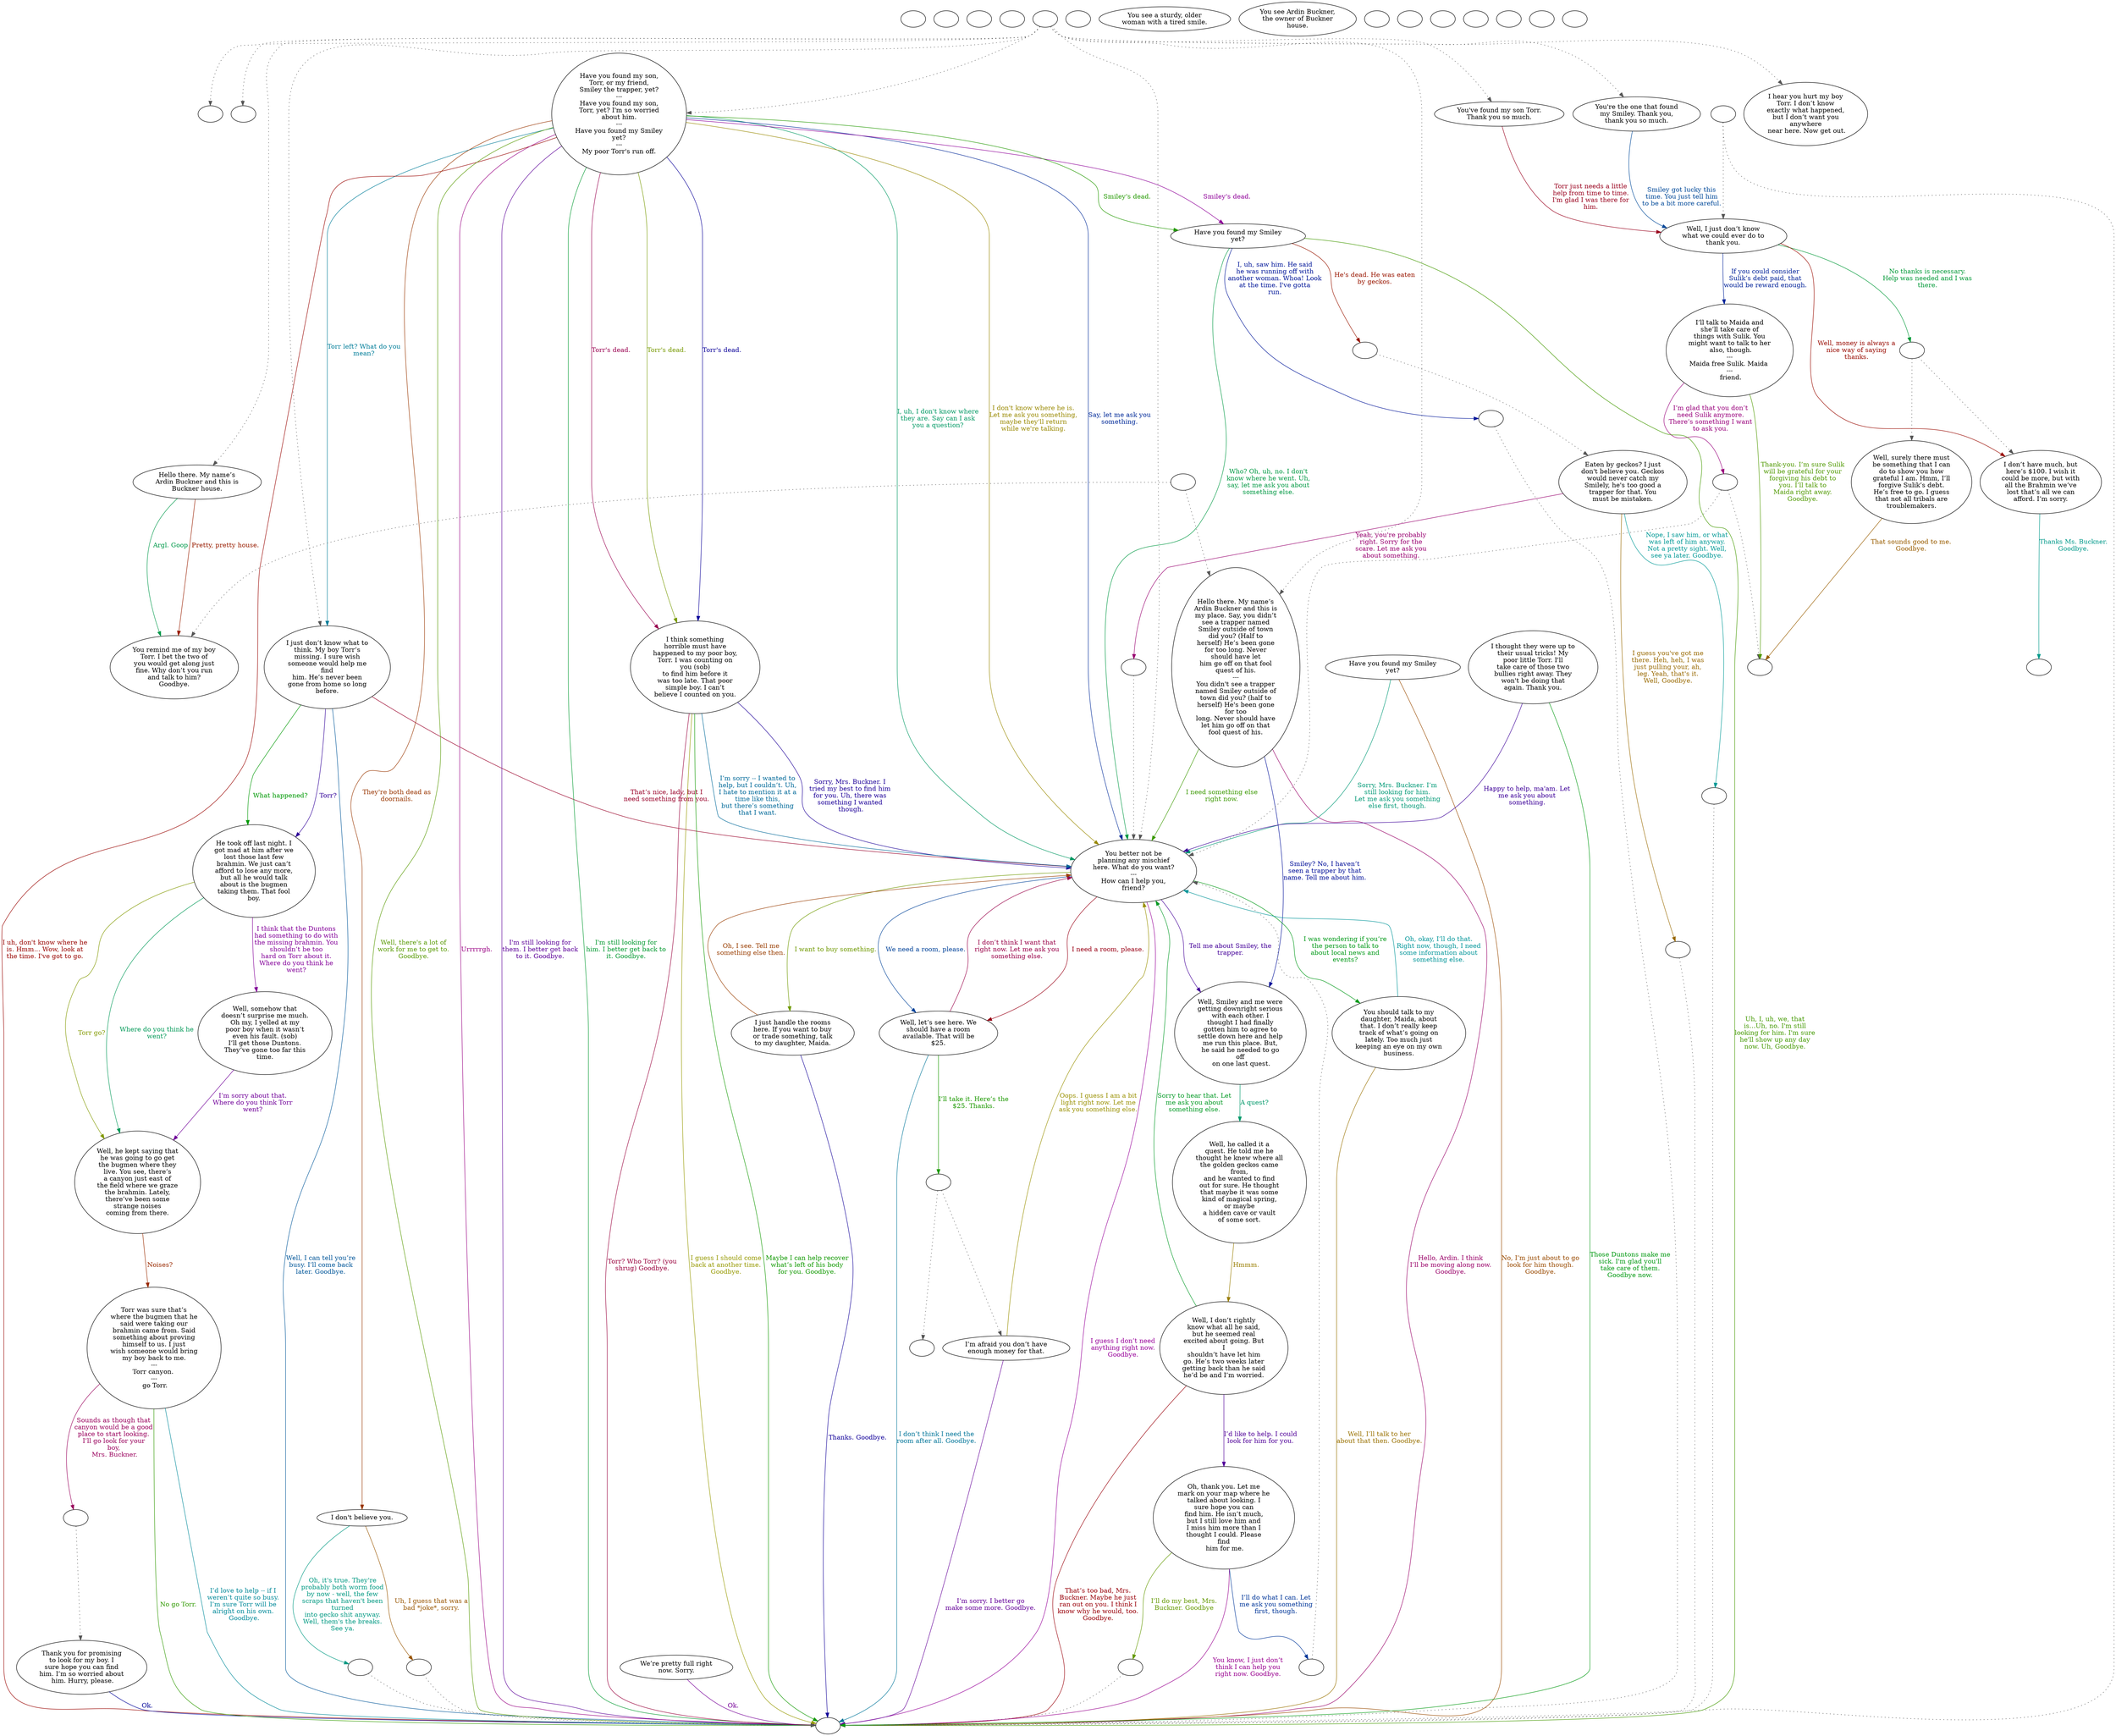 digraph KCARDIN {
  "checkPartyMembersNearDoor" [style=filled       fillcolor="#FFFFFF"       color="#000000"]
  "checkPartyMembersNearDoor" [label=""]
  "start" [style=filled       fillcolor="#FFFFFF"       color="#000000"]
  "start" [label=""]
  "critter_p_proc" [style=filled       fillcolor="#FFFFFF"       color="#000000"]
  "critter_p_proc" [label=""]
  "pickup_p_proc" [style=filled       fillcolor="#FFFFFF"       color="#000000"]
  "pickup_p_proc" [label=""]
  "talk_p_proc" [style=filled       fillcolor="#FFFFFF"       color="#000000"]
  "talk_p_proc" -> "Node998" [style=dotted color="#555555"]
  "talk_p_proc" -> "Node055" [style=dotted color="#555555"]
  "talk_p_proc" -> "Node003" [style=dotted color="#555555"]
  "talk_p_proc" -> "Node002" [style=dotted color="#555555"]
  "talk_p_proc" -> "Node017" [style=dotted color="#555555"]
  "talk_p_proc" -> "Node52a" [style=dotted color="#555555"]
  "talk_p_proc" -> "Node52b" [style=dotted color="#555555"]
  "talk_p_proc" -> "Node053" [style=dotted color="#555555"]
  "talk_p_proc" -> "Node005" [style=dotted color="#555555"]
  "talk_p_proc" -> "Node007" [style=dotted color="#555555"]
  "talk_p_proc" [label=""]
  "destroy_p_proc" [style=filled       fillcolor="#FFFFFF"       color="#000000"]
  "destroy_p_proc" [label=""]
  "look_at_p_proc" [style=filled       fillcolor="#FFFFFF"       color="#000000"]
  "look_at_p_proc" [label="You see a sturdy, older\nwoman with a tired smile."]
  "description_p_proc" [style=filled       fillcolor="#FFFFFF"       color="#000000"]
  "description_p_proc" [label="You see Ardin Buckner,\nthe owner of Buckner\nhouse."]
  "use_skill_on_p_proc" [style=filled       fillcolor="#FFFFFF"       color="#000000"]
  "use_skill_on_p_proc" [label=""]
  "combat_p_proc" [style=filled       fillcolor="#FFFFFF"       color="#000000"]
  "combat_p_proc" [label=""]
  "damage_p_proc" [style=filled       fillcolor="#FFFFFF"       color="#000000"]
  "damage_p_proc" [label=""]
  "map_enter_p_proc" [style=filled       fillcolor="#FFFFFF"       color="#000000"]
  "map_enter_p_proc" [label=""]
  "push_p_proc" [style=filled       fillcolor="#FFFFFF"       color="#000000"]
  "push_p_proc" [label=""]
  "Node910" [style=filled       fillcolor="#FFFFFF"       color="#000000"]
  "Node910" -> "Node920" [style=dotted color="#555555"]
  "Node910" -> "Node011" [style=dotted color="#555555"]
  "Node910" [label=""]
  "Node920" [style=filled       fillcolor="#FFFFFF"       color="#000000"]
  "Node920" [label=""]
  "Node930" [style=filled       fillcolor="#FFFFFF"       color="#000000"]
  "Node930" [label=""]
  "Node935" [style=filled       fillcolor="#FFFFFF"       color="#000000"]
  "Node935" -> "Node930" [style=dotted color="#555555"]
  "Node935" -> "Node007" [style=dotted color="#555555"]
  "Node935" [label=""]
  "Node940" [style=filled       fillcolor="#FFFFFF"       color="#000000"]
  "Node940" [label=""]
  "Node950" [style=filled       fillcolor="#FFFFFF"       color="#000000"]
  "Node950" -> "Node020" [style=dotted color="#555555"]
  "Node950" [label=""]
  "Node960" [style=filled       fillcolor="#FFFFFF"       color="#000000"]
  "Node960" -> "Node007" [style=dotted color="#555555"]
  "Node960" [label=""]
  "Node970" [style=filled       fillcolor="#FFFFFF"       color="#000000"]
  "Node970" -> "Node999" [style=dotted color="#555555"]
  "Node970" [label=""]
  "Node975" [style=filled       fillcolor="#FFFFFF"       color="#000000"]
  "Node975" -> "Node013" [style=dotted color="#555555"]
  "Node975" -> "Node999" [style=dotted color="#555555"]
  "Node975" [label=""]
  "Node980" [style=filled       fillcolor="#FFFFFF"       color="#000000"]
  "Node980" [label="We’re pretty full right\nnow. Sorry."]
  "Node980" -> "Node999" [label="Ok." color="#770099" fontcolor="#770099"]
  "Node995" [style=filled       fillcolor="#FFFFFF"       color="#000000"]
  "Node995" [label=""]
  "Node996" [style=filled       fillcolor="#FFFFFF"       color="#000000"]
  "Node996" [label=""]
  "Node997" [style=filled       fillcolor="#FFFFFF"       color="#000000"]
  "Node997" -> "Node004" [style=dotted color="#555555"]
  "Node997" -> "Node005" [style=dotted color="#555555"]
  "Node997" [label=""]
  "Node998" [style=filled       fillcolor="#FFFFFF"       color="#000000"]
  "Node998" [label=""]
  "Node999" [style=filled       fillcolor="#FFFFFF"       color="#000000"]
  "Node999" [label=""]
  "Node002" [style=filled       fillcolor="#FFFFFF"       color="#000000"]
  "Node002" [label="I hear you hurt my boy\nTorr. I don’t know\nexactly what happened,\nbut I don’t want you\nanywhere\n near here. Now get out."]
  "Node003" [style=filled       fillcolor="#FFFFFF"       color="#000000"]
  "Node003" [label="Hello there. My name’s\nArdin Buckner and this is\nBuckner house."]
  "Node003" -> "Node004" [label="Argl. Goop" color="#00994A" fontcolor="#00994A"]
  "Node003" -> "Node004" [label="Pretty, pretty house." color="#991E00" fontcolor="#991E00"]
  "Node004" [style=filled       fillcolor="#FFFFFF"       color="#000000"]
  "Node004" [label="You remind me of my boy\nTorr. I bet the two of\nyou would get along just\nfine. Why don’t you run\nand talk to him?\nGoodbye."]
  "Node005" [style=filled       fillcolor="#FFFFFF"       color="#000000"]
  "Node005" [label="Hello there. My name’s\nArdin Buckner and this is\nmy place. Say, you didn’t\nsee a trapper named\nSmiley outside of town\ndid you? (Half to\nherself) He’s been gone\nfor too long. Never\nshould have let\nhim go off on that fool\nquest of his.\n---\nYou didn't see a trapper\nnamed Smiley outside of\ntown did you? (half to\nherself) He's been gone\nfor too\nlong. Never should have\nlet him go off on that\nfool quest of his."]
  "Node005" -> "Node008" [label="Smiley? No, I haven’t\nseen a trapper by that\nname. Tell me about him." color="#000F99" fontcolor="#000F99"]
  "Node005" -> "Node007" [label="I need something else\nright now." color="#3B9900" fontcolor="#3B9900"]
  "Node005" -> "Node999" [label="Hello, Ardin. I think\nI’ll be moving along now.\nGoodbye." color="#990068" fontcolor="#990068"]
  "Node006" [style=filled       fillcolor="#FFFFFF"       color="#000000"]
  "Node006" [label="You should talk to my\ndaughter, Maida, about\nthat. I don’t really keep\ntrack of what’s going on\nlately. Too much just\nkeeping an eye on my own\nbusiness."]
  "Node006" -> "Node007" [label="Oh, okay, I’ll do that.\nRight now, though, I need\nsome information about\nsomething else." color="#009599" fontcolor="#009599"]
  "Node006" -> "Node999" [label="Well, I’ll talk to her\nabout that then. Goodbye." color="#997100" fontcolor="#997100"]
  "Node007" [style=filled       fillcolor="#FFFFFF"       color="#000000"]
  "Node007" [label="You better not be\nplanning any mischief\nhere. What do you want?\n---\nHow can I help you,\nfriend?"]
  "Node007" -> "Node008" [label="Tell me about Smiley, the\ntrapper." color="#440099" fontcolor="#440099"]
  "Node007" -> "Node006" [label="I was wondering if you’re\nthe person to talk to\nabout local news and\nevents?" color="#009917" fontcolor="#009917"]
  "Node007" -> "Node010" [label="I need a room, please." color="#990015" fontcolor="#990015"]
  "Node007" -> "Node010" [label="We need a room, please." color="#004299" fontcolor="#004299"]
  "Node007" -> "Node009" [label="I want to buy something." color="#6F9900" fontcolor="#6F9900"]
  "Node007" -> "Node999" [label="I guess I don’t need\nanything right now.\nGoodbye." color="#970099" fontcolor="#970099"]
  "Node008" [style=filled       fillcolor="#FFFFFF"       color="#000000"]
  "Node008" [label="Well, Smiley and me were\ngetting downright serious\nwith each other. I\nthought I had finally\ngotten him to agree to\nsettle down here and help\nme run this place. But,\nhe said he needed to go\noff\n on one last quest."]
  "Node008" -> "Node023" [label="A quest?" color="#00996A" fontcolor="#00996A"]
  "Node009" [style=filled       fillcolor="#FFFFFF"       color="#000000"]
  "Node009" [label="I just handle the rooms\nhere. If you want to buy\nor trade something, talk\nto my daughter, Maida."]
  "Node009" -> "Node007" [label="Oh, I see. Tell me\nsomething else then." color="#993D00" fontcolor="#993D00"]
  "Node009" -> "Node999" [label="Thanks. Goodbye." color="#110099" fontcolor="#110099"]
  "Node010" [style=filled       fillcolor="#FFFFFF"       color="#000000"]
  "Node010" [label="Well, let’s see here. We\nshould have a room\navailable. That will be\n$25."]
  "Node010" -> "Node910" [label="I’ll take it. Here’s the\n$25. Thanks." color="#1C9900" fontcolor="#1C9900"]
  "Node010" -> "Node007" [label="I don’t think I want that\nright now. Let me ask you\nsomething else." color="#990048" fontcolor="#990048"]
  "Node010" -> "Node999" [label="I don’t think I need the\nroom after all. Goodbye." color="#007599" fontcolor="#007599"]
  "Node011" [style=filled       fillcolor="#FFFFFF"       color="#000000"]
  "Node011" [label="I’m afraid you don’t have\nenough money for that."]
  "Node011" -> "Node007" [label="Oops. I guess I am a bit\nlight right now. Let me\nask you something else." color="#999000" fontcolor="#999000"]
  "Node011" -> "Node999" [label="I’m sorry. I better go\nmake some more. Goodbye." color="#640099" fontcolor="#640099"]
  "Node013" [style=filled       fillcolor="#FFFFFF"       color="#000000"]
  "Node013" [label="Well, I just don’t know\nwhat we could ever do to\nthank you."]
  "Node013" -> "Node13a" [label="No thanks is necessary.\nHelp was needed and I was\nthere." color="#009937" fontcolor="#009937"]
  "Node013" -> "Node015" [label="Well, money is always a\nnice way of saying\nthanks." color="#990A00" fontcolor="#990A00"]
  "Node013" -> "Node014" [label="If you could consider\nSulik’s debt paid, that\nwould be reward enough." color="#002299" fontcolor="#002299"]
  "Node13a" [style=filled       fillcolor="#FFFFFF"       color="#000000"]
  "Node13a" -> "Node016" [style=dotted color="#555555"]
  "Node13a" -> "Node015" [style=dotted color="#555555"]
  "Node13a" [label=""]
  "Node014" [style=filled       fillcolor="#FFFFFF"       color="#000000"]
  "Node014" [label="I’ll talk to Maida and\nshe’ll take care of\nthings with Sulik. You\nmight want to talk to her\n also, though.\n---\nMaida free Sulik. Maida \n---\n friend."]
  "Node014" -> "Node930" [label="Thank-you. I’m sure Sulik\nwill be grateful for your\nforgiving his debt to\nyou. I’ll talk to\nMaida right away.\nGoodbye." color="#4F9900" fontcolor="#4F9900"]
  "Node014" -> "Node935" [label="I’m glad that you don’t\nneed Sulik anymore.\nThere’s something I want\nto ask you." color="#99007C" fontcolor="#99007C"]
  "Node015" [style=filled       fillcolor="#FFFFFF"       color="#000000"]
  "Node015" [label="I don’t have much, but\nhere’s $100. I wish it\ncould be more, but with\nall the Brahmin we’ve\nlost that’s all we can\nafford. I’m sorry."]
  "Node015" -> "Node940" [label="Thanks Ms. Buckner.\nGoodbye." color="#00998A" fontcolor="#00998A"]
  "Node016" [style=filled       fillcolor="#FFFFFF"       color="#000000"]
  "Node016" [label="Well, surely there must\nbe something that I can\ndo to show you how\ngrateful I am. Hmm, I’ll\nforgive Sulik’s debt.\nHe’s free to go. I guess\nthat not all tribals are\ntroublemakers."]
  "Node016" -> "Node930" [label="That sounds good to me.\nGoodbye." color="#995D00" fontcolor="#995D00"]
  "Node017" [style=filled       fillcolor="#FFFFFF"       color="#000000"]
  "Node017" [label="I just don’t know what to\nthink. My boy Torr’s\nmissing. I sure wish\nsomeone would help me\nfind\nhim. He’s never been\ngone from home so long\nbefore."]
  "Node017" -> "Node018" [label="Torr?" color="#300099" fontcolor="#300099"]
  "Node017" -> "Node018" [label="What happened?" color="#009904" fontcolor="#009904"]
  "Node017" -> "Node007" [label="That’s nice, lady, but I\nneed something from you." color="#990029" fontcolor="#990029"]
  "Node017" -> "Node999" [label="Well, I can tell you’re\nbusy. I’ll come back\nlater. Goodbye." color="#005699" fontcolor="#005699"]
  "Node018" [style=filled       fillcolor="#FFFFFF"       color="#000000"]
  "Node018" [label="He took off last night. I\ngot mad at him after we\nlost those last few\nbrahmin. We just can’t\nafford to lose any more,\nbut all he would talk\nabout is the bugmen\ntaking them. That fool\nboy."]
  "Node018" -> "Node019" [label="Torr go?" color="#829900" fontcolor="#829900"]
  "Node018" -> "Node028" [label="I think that the Duntons\nhad something to do with\nthe missing brahmin. You\nshouldn’t be too\nhard on Torr about it.\nWhere do you think he\nwent?" color="#830099" fontcolor="#830099"]
  "Node018" -> "Node019" [label="Where do you think he\nwent?" color="#009957" fontcolor="#009957"]
  "Node019" [style=filled       fillcolor="#FFFFFF"       color="#000000"]
  "Node019" [label="Well, he kept saying that\nhe was going to go get\nthe bugmen where they\nlive. You see, there’s\na canyon just east of\nthe field where we graze\nthe brahmin. Lately,\nthere’ve been some\nstrange noises\n coming from there. "]
  "Node019" -> "Node022" [label="Noises?" color="#992A00" fontcolor="#992A00"]
  "Node020" [style=filled       fillcolor="#FFFFFF"       color="#000000"]
  "Node020" [label="Thank you for promising\nto look for my boy. I\nsure hope you can find\nhim. I’m so worried about\n him. Hurry, please."]
  "Node020" -> "Node999" [label="Ok." color="#000399" fontcolor="#000399"]
  "Node022" [style=filled       fillcolor="#FFFFFF"       color="#000000"]
  "Node022" [label="Torr was sure that’s\nwhere the bugmen that he\nsaid were taking our\nbrahmin came from. Said\nsomething about proving\nhimself to us. I just\nwish someone would bring\nmy boy back to me.\n---\nTorr canyon. \n---\n go Torr."]
  "Node022" -> "Node999" [label="No go Torr." color="#2F9900" fontcolor="#2F9900"]
  "Node022" -> "Node950" [label="Sounds as though that\ncanyon would be a good\nplace to start looking.\nI’ll go look for your\nboy,\n Mrs. Buckner." color="#99005C" fontcolor="#99005C"]
  "Node022" -> "Node999" [label="I’d love to help -- if I\nweren’t quite so busy.\nI’m sure Torr will be\nalright on his own.\n Goodbye." color="#008999" fontcolor="#008999"]
  "Node023" [style=filled       fillcolor="#FFFFFF"       color="#000000"]
  "Node023" [label="Well, he called it a\nquest. He told me he\nthought he knew where all\nthe golden geckos came\nfrom,\nand he wanted to find\nout for sure. He thought\nthat maybe it was some\nkind of magical spring,\nor maybe\na hidden cave or vault\nof some sort."]
  "Node023" -> "Node024" [label="Hmmm." color="#997D00" fontcolor="#997D00"]
  "Node024" [style=filled       fillcolor="#FFFFFF"       color="#000000"]
  "Node024" [label="Well, I don’t rightly\nknow what all he said,\nbut he seemed real\nexcited about going. But\nI\nshouldn’t have let him\ngo. He’s two weeks later\ngetting back than he said\nhe’d be and I’m worried."]
  "Node024" -> "Node025" [label="I’d like to help. I could\nlook for him for you." color="#500099" fontcolor="#500099"]
  "Node024" -> "Node007" [label="Sorry to hear that. Let\nme ask you about\nsomething else." color="#009923" fontcolor="#009923"]
  "Node024" -> "Node999" [label="That’s too bad, Mrs.\nBuckner. Maybe he just\nran out on you. I think I\nknow why he would, too.\n Goodbye. " color="#990009" fontcolor="#990009"]
  "Node025" [style=filled       fillcolor="#FFFFFF"       color="#000000"]
  "Node025" [label="Oh, thank you. Let me\nmark on your map where he\ntalked about looking. I\nsure hope you can\nfind him. He isn’t much,\nbut I still love him and\nI miss him more than I\nthought I could. Please\nfind\n him for me."]
  "Node025" -> "Node960" [label="I’ll do what I can. Let\nme ask you something\nfirst, though." color="#003699" fontcolor="#003699"]
  "Node025" -> "Node970" [label="I’ll do my best, Mrs.\nBuckner. Goodbye" color="#639900" fontcolor="#639900"]
  "Node025" -> "Node999" [label="You know, I just don’t\nthink I can help you\nright now. Goodbye." color="#99008F" fontcolor="#99008F"]
  "Node026" [style=filled       fillcolor="#FFFFFF"       color="#000000"]
  "Node026" [label="Have you found my Smiley\nyet?"]
  "Node026" -> "Node007" [label="Sorry, Mrs. Buckner. I’m\nstill looking for him.\nLet me ask you something\nelse first, though." color="#009976" fontcolor="#009976"]
  "Node026" -> "Node999" [label="No, I’m just about to go\nlook for him though.\nGoodbye." color="#994A00" fontcolor="#994A00"]
  "Node027" [style=filled       fillcolor="#FFFFFF"       color="#000000"]
  "Node027" [label="I think something\nhorrible must have\nhappened to my poor boy,\nTorr. I was counting on\nyou (sob)\nto find him before it\nwas too late. That poor\nsimple boy. I can’t\nbelieve I counted on you."]
  "Node027" -> "Node007" [label="Sorry, Mrs. Buckner. I\ntried my best to find him\nfor you. Uh, there was\nsomething I wanted\n though." color="#1D0099" fontcolor="#1D0099"]
  "Node027" -> "Node999" [label="Maybe I can help recover\nwhat’s left of his body\nfor you. Goodbye." color="#109900" fontcolor="#109900"]
  "Node027" -> "Node999" [label="Torr? Who Torr? (you\nshrug) Goodbye." color="#99003C" fontcolor="#99003C"]
  "Node027" -> "Node007" [label="I’m sorry -- I wanted to\nhelp, but I couldn’t. Uh,\nI hate to mention it at a\ntime like this,\nbut there’s something\nthat I want." color="#006999" fontcolor="#006999"]
  "Node027" -> "Node999" [label="I guess I should come\nback at another time.\nGoodbye." color="#969900" fontcolor="#969900"]
  "Node028" [style=filled       fillcolor="#FFFFFF"       color="#000000"]
  "Node028" [label="Well, somehow that\ndoesn’t surprise me much.\nOh my, I yelled at my\npoor boy when it wasn’t\neven his fault. (sob)\nI’ll get those Duntons.\nThey’ve gone too far this\ntime."]
  "Node028" -> "Node019" [label="I’m sorry about that.\nWhere do you think Torr\nwent?" color="#700099" fontcolor="#700099"]
  "Node029" [style=filled       fillcolor="#FFFFFF"       color="#000000"]
  "Node029" [label="Have you found my Smiley\nyet?"]
  "Node029" -> "Node007" [label="Who? Oh, uh, no. I don't\nknow where he went. Uh,\nsay, let me ask you about\nsomething else." color="#009943" fontcolor="#009943"]
  "Node029" -> "Node040" [label="He's dead. He was eaten\nby geckos." color="#991600" fontcolor="#991600"]
  "Node029" -> "Node041" [label="I, uh, saw him. He said\nhe was running off with\nanother woman. Whoa! Look\nat the time. I've gotta\nrun." color="#001699" fontcolor="#001699"]
  "Node029" -> "Node999" [label="Uh, I, uh, we, that\nis...Uh, no. I'm still\nlooking for him. I'm sure\nhe'll show up any day\nnow. Uh, Goodbye." color="#439900" fontcolor="#439900"]
  "Node030" [style=filled       fillcolor="#FFFFFF"       color="#000000"]
  "Node030" [label="Eaten by geckos? I just\ndon't believe you. Geckos\nwould never catch my\nSmilely, he's too good a\ntrapper for that. You\nmust be mistaken."]
  "Node030" -> "Node042" [label="Yeah, you're probably\nright. Sorry for the\nscare. Let me ask you\nabout something." color="#990070" fontcolor="#990070"]
  "Node030" -> "Node043" [label="Nope, I saw him, or what\nwas left of him anyway.\nNot a pretty sight. Well,\nsee ya later. Goodbye." color="#009996" fontcolor="#009996"]
  "Node030" -> "Node044" [label="I guess you've got me\nthere. Heh, heh, I was\njust pulling your, ah,\nleg. Yeah, that's it.\nWell, Goodbye." color="#996900" fontcolor="#996900"]
  "Node031" [style=filled       fillcolor="#FFFFFF"       color="#000000"]
  "Node031" [label="I thought they were up to\ntheir usual tricks! My\npoor little Torr. I'll\ntake care of those two\nbullies right away. They\nwon't be doing that\nagain. Thank you."]
  "Node031" -> "Node007" [label="Happy to help, ma'am. Let\nme ask you about\nsomething." color="#3D0099" fontcolor="#3D0099"]
  "Node031" -> "Node999" [label="Those Duntons make me\nsick. I'm glad you'll\ntake care of them.\nGoodbye now." color="#009910" fontcolor="#009910"]
  "Node038" [style=filled       fillcolor="#FFFFFF"       color="#000000"]
  "Node038" -> "Node999" [style=dotted color="#555555"]
  "Node038" [label=""]
  "Node039" [style=filled       fillcolor="#FFFFFF"       color="#000000"]
  "Node039" -> "Node999" [style=dotted color="#555555"]
  "Node039" [label=""]
  "Node040" [style=filled       fillcolor="#FFFFFF"       color="#000000"]
  "Node040" -> "Node030" [style=dotted color="#555555"]
  "Node040" [label=""]
  "Node041" [style=filled       fillcolor="#FFFFFF"       color="#000000"]
  "Node041" -> "Node999" [style=dotted color="#555555"]
  "Node041" [label=""]
  "Node042" [style=filled       fillcolor="#FFFFFF"       color="#000000"]
  "Node042" -> "Node007" [style=dotted color="#555555"]
  "Node042" [label=""]
  "Node043" [style=filled       fillcolor="#FFFFFF"       color="#000000"]
  "Node043" -> "Node999" [style=dotted color="#555555"]
  "Node043" [label=""]
  "Node044" [style=filled       fillcolor="#FFFFFF"       color="#000000"]
  "Node044" -> "Node999" [style=dotted color="#555555"]
  "Node044" [label=""]
  "Node52a" [style=filled       fillcolor="#FFFFFF"       color="#000000"]
  "Node52a" [label="You've found my son Torr.\nThank you so much."]
  "Node52a" -> "Node013" [label="Torr just needs a little\nhelp from time to time.\nI'm glad I was there for\nhim." color="#99001D" fontcolor="#99001D"]
  "Node52b" [style=filled       fillcolor="#FFFFFF"       color="#000000"]
  "Node52b" [label="You're the one that found\nmy Smiley. Thank you,\nthank you so much."]
  "Node52b" -> "Node013" [label="Smiley got lucky this\ntime. You just tell him\nto be a bit more careful." color="#004999" fontcolor="#004999"]
  "Node053" [style=filled       fillcolor="#FFFFFF"       color="#000000"]
  "Node053" [label="Have you found my son,\nTorr, or my friend,\nSmiley the trapper, yet?\n---\nHave you found my son,\nTorr, yet? I'm so worried\nabout him.\n---\nHave you found my Smiley\nyet?\n---\nMy poor Torr's run off."]
  "Node053" -> "Node027" [label="Torr's dead." color="#769900" fontcolor="#769900"]
  "Node053" -> "Node029" [label="Smiley's dead." color="#8F0099" fontcolor="#8F0099"]
  "Node053" -> "Node007" [label="I, uh, I don't know where\nthey are. Say can I ask\nyou a question?" color="#009963" fontcolor="#009963"]
  "Node053" -> "Node054" [label="They're both dead as\ndoornails." color="#993600" fontcolor="#993600"]
  "Node053" -> "Node027" [label="Torr's dead." color="#090099" fontcolor="#090099"]
  "Node053" -> "Node029" [label="Smiley's dead." color="#239900" fontcolor="#239900"]
  "Node053" -> "Node027" [label="Torr's dead." color="#990050" fontcolor="#990050"]
  "Node053" -> "Node017" [label="Torr left? What do you\nmean?" color="#007D99" fontcolor="#007D99"]
  "Node053" -> "Node007" [label="I don't know where he is.\nLet me ask you something,\nmaybe they'll return\nwhile we're talking." color="#998900" fontcolor="#998900"]
  "Node053" -> "Node999" [label="I'm still looking for\nthem. I better get back\nto it. Goodbye." color="#5C0099" fontcolor="#5C0099"]
  "Node053" -> "Node999" [label="I'm still looking for\nhim. I better get back to\nit. Goodbye." color="#00992F" fontcolor="#00992F"]
  "Node053" -> "Node999" [label="I uh, don't know where he\nis. Hmm... Wow, look at\nthe time. I've got to go." color="#990300" fontcolor="#990300"]
  "Node053" -> "Node007" [label="Say, let me ask you\nsomething." color="#002A99" fontcolor="#002A99"]
  "Node053" -> "Node999" [label="Well, there's a lot of\nwork for me to get to.\nGoodbye." color="#569900" fontcolor="#569900"]
  "Node053" -> "Node999" [label="Urrrrrgh." color="#990083" fontcolor="#990083"]
  "Node054" [style=filled       fillcolor="#FFFFFF"       color="#000000"]
  "Node054" [label="I don't believe you."]
  "Node054" -> "Node038" [label="Oh, it's true. They're\nprobably both worm food\nby now - well, the few\nscraps that haven't been\nturned\ninto gecko shit anyway.\nWell, them's the breaks.\nSee ya." color="#009982" fontcolor="#009982"]
  "Node054" -> "Node039" [label="Uh, I guess that was a\nbad *joke*, sorry." color="#995600" fontcolor="#995600"]
  "Node055" [style=filled       fillcolor="#FFFFFF"       color="#000000"]
  "Node055" [label=""]
}
